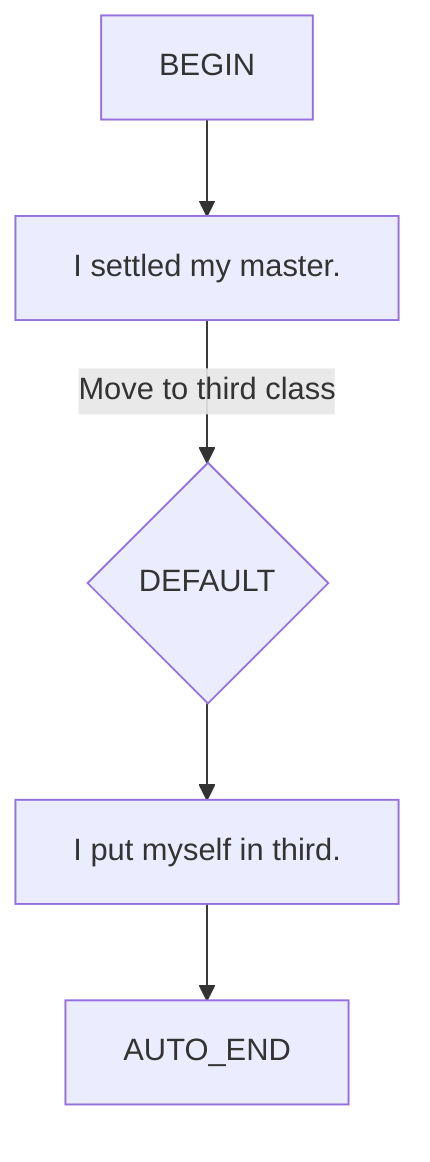 flowchart TD
    E["I settled my master."]
    F{"DEFAULT"}
    I["I put myself in third."]
    BEGIN --> E
    E -->|Move to third class| F
    F --> I
    I --> AUTO_END